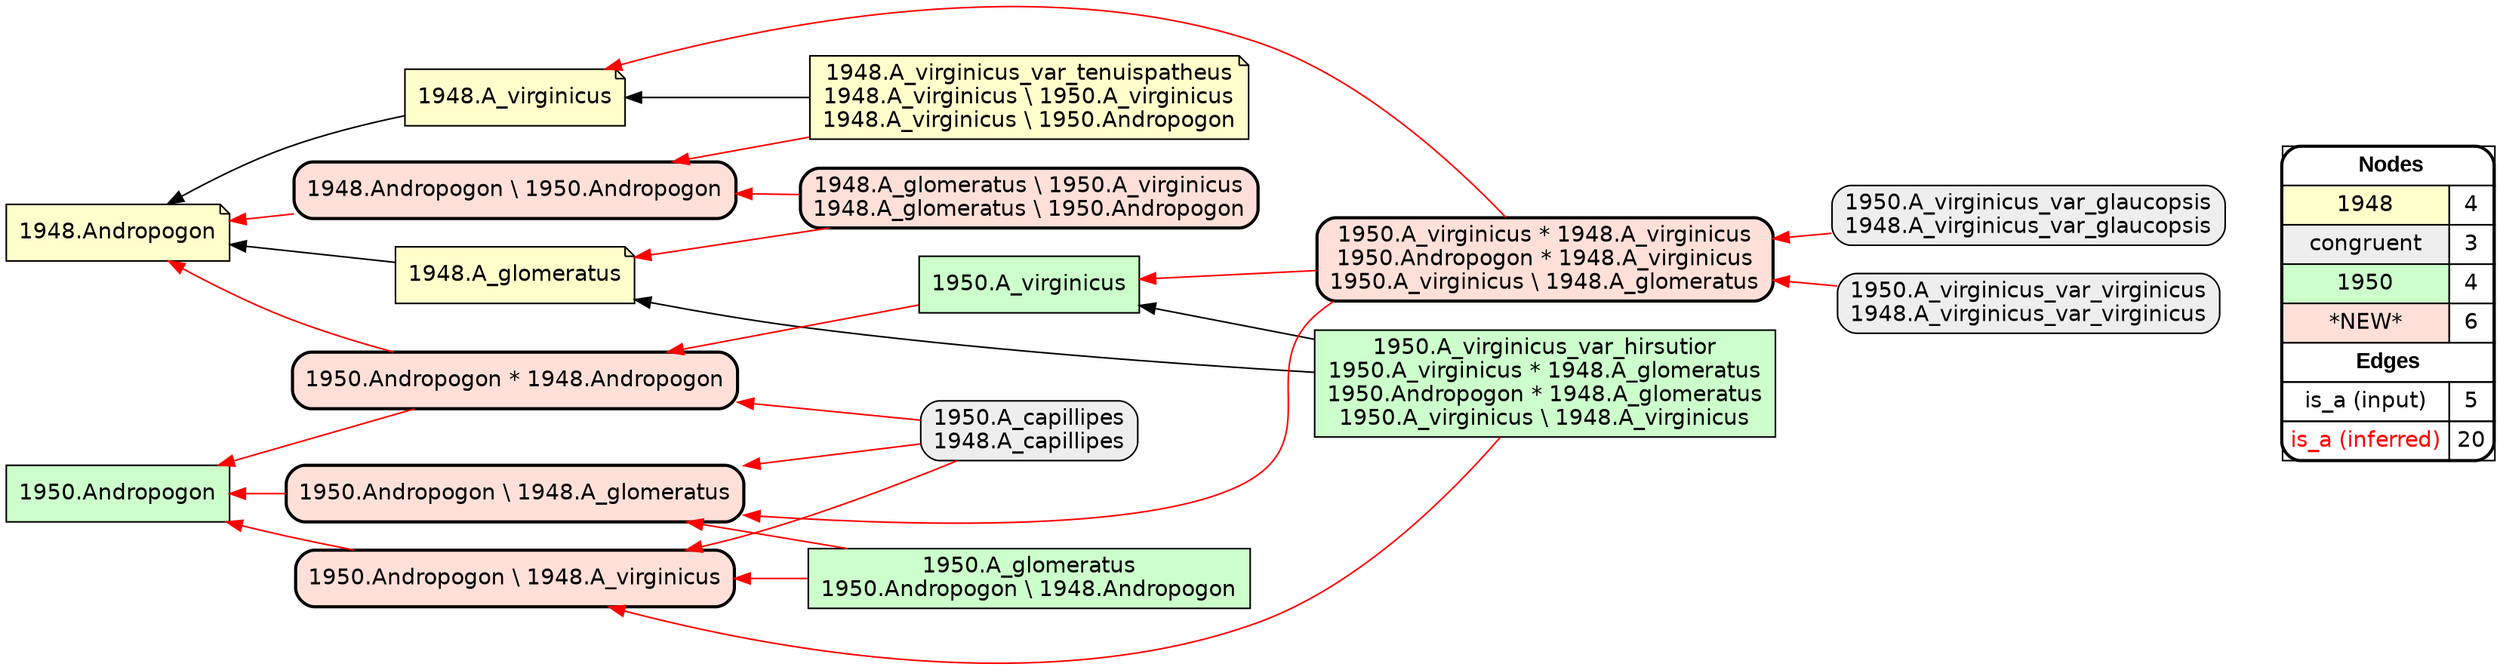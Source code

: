 digraph{
rankdir=RL
node[shape=note style=filled fillcolor="#FFFFCC" fontname="helvetica"] 
"1948.Andropogon"
"1948.A_virginicus"
"1948.A_glomeratus"
"1948.A_virginicus_var_tenuispatheus\n1948.A_virginicus \\ 1950.A_virginicus\n1948.A_virginicus \\ 1950.Andropogon"
node[shape=box style="filled,rounded" fillcolor="#EEEEEE" fontname="helvetica"] 
"1950.A_virginicus_var_glaucopsis\n1948.A_virginicus_var_glaucopsis"
"1950.A_capillipes\n1948.A_capillipes"
"1950.A_virginicus_var_virginicus\n1948.A_virginicus_var_virginicus"
node[shape=box style=filled fillcolor="#CCFFCC" fontname="helvetica"] 
"1950.A_virginicus_var_hirsutior\n1950.A_virginicus * 1948.A_glomeratus\n1950.Andropogon * 1948.A_glomeratus\n1950.A_virginicus \\ 1948.A_virginicus"
"1950.A_virginicus"
"1950.Andropogon"
"1950.A_glomeratus\n1950.Andropogon \\ 1948.Andropogon"
node[shape=box style="filled,rounded,bold" fillcolor="#FFE0D8" fontname="helvetica"] 
"1950.Andropogon * 1948.Andropogon"
"1950.A_virginicus * 1948.A_virginicus\n1950.Andropogon * 1948.A_virginicus\n1950.A_virginicus \\ 1948.A_glomeratus"
"1950.Andropogon \\ 1948.A_glomeratus"
"1948.Andropogon \\ 1950.Andropogon"
"1950.Andropogon \\ 1948.A_virginicus"
"1948.A_glomeratus \\ 1950.A_virginicus\n1948.A_glomeratus \\ 1950.Andropogon"
edge[arrowhead=normal style=dotted color="#000000" constraint=true penwidth=1]
edge[arrowhead=normal style=solid color="#000000" constraint=true penwidth=1]
"1950.A_virginicus_var_hirsutior\n1950.A_virginicus * 1948.A_glomeratus\n1950.Andropogon * 1948.A_glomeratus\n1950.A_virginicus \\ 1948.A_virginicus" -> "1950.A_virginicus"
"1948.A_virginicus_var_tenuispatheus\n1948.A_virginicus \\ 1950.A_virginicus\n1948.A_virginicus \\ 1950.Andropogon" -> "1948.A_virginicus"
"1950.A_virginicus_var_hirsutior\n1950.A_virginicus * 1948.A_glomeratus\n1950.Andropogon * 1948.A_glomeratus\n1950.A_virginicus \\ 1948.A_virginicus" -> "1948.A_glomeratus"
"1948.A_glomeratus" -> "1948.Andropogon"
"1948.A_virginicus" -> "1948.Andropogon"
edge[arrowhead=normal style=solid color="#FF0000" constraint=true penwidth=1]
"1950.A_virginicus_var_glaucopsis\n1948.A_virginicus_var_glaucopsis" -> "1950.A_virginicus * 1948.A_virginicus\n1950.Andropogon * 1948.A_virginicus\n1950.A_virginicus \\ 1948.A_glomeratus"
"1948.A_virginicus_var_tenuispatheus\n1948.A_virginicus \\ 1950.A_virginicus\n1948.A_virginicus \\ 1950.Andropogon" -> "1948.Andropogon \\ 1950.Andropogon"
"1950.Andropogon * 1948.Andropogon" -> "1948.Andropogon"
"1950.A_virginicus * 1948.A_virginicus\n1950.Andropogon * 1948.A_virginicus\n1950.A_virginicus \\ 1948.A_glomeratus" -> "1950.Andropogon \\ 1948.A_glomeratus"
"1950.A_virginicus" -> "1950.Andropogon * 1948.Andropogon"
"1950.A_virginicus * 1948.A_virginicus\n1950.Andropogon * 1948.A_virginicus\n1950.A_virginicus \\ 1948.A_glomeratus" -> "1950.A_virginicus"
"1950.Andropogon \\ 1948.A_virginicus" -> "1950.Andropogon"
"1948.Andropogon \\ 1950.Andropogon" -> "1948.Andropogon"
"1950.A_capillipes\n1948.A_capillipes" -> "1950.Andropogon * 1948.Andropogon"
"1950.A_glomeratus\n1950.Andropogon \\ 1948.Andropogon" -> "1950.Andropogon \\ 1948.A_virginicus"
"1950.A_capillipes\n1948.A_capillipes" -> "1950.Andropogon \\ 1948.A_virginicus"
"1948.A_glomeratus \\ 1950.A_virginicus\n1948.A_glomeratus \\ 1950.Andropogon" -> "1948.Andropogon \\ 1950.Andropogon"
"1950.A_capillipes\n1948.A_capillipes" -> "1950.Andropogon \\ 1948.A_glomeratus"
"1950.Andropogon \\ 1948.A_glomeratus" -> "1950.Andropogon"
"1950.A_glomeratus\n1950.Andropogon \\ 1948.Andropogon" -> "1950.Andropogon \\ 1948.A_glomeratus"
"1950.Andropogon * 1948.Andropogon" -> "1950.Andropogon"
"1950.A_virginicus * 1948.A_virginicus\n1950.Andropogon * 1948.A_virginicus\n1950.A_virginicus \\ 1948.A_glomeratus" -> "1948.A_virginicus"
"1948.A_glomeratus \\ 1950.A_virginicus\n1948.A_glomeratus \\ 1950.Andropogon" -> "1948.A_glomeratus"
"1950.A_virginicus_var_hirsutior\n1950.A_virginicus * 1948.A_glomeratus\n1950.Andropogon * 1948.A_glomeratus\n1950.A_virginicus \\ 1948.A_virginicus" -> "1950.Andropogon \\ 1948.A_virginicus"
"1950.A_virginicus_var_virginicus\n1948.A_virginicus_var_virginicus" -> "1950.A_virginicus * 1948.A_virginicus\n1950.Andropogon * 1948.A_virginicus\n1950.A_virginicus \\ 1948.A_glomeratus"
node[shape=box] 
{rank=source Legend [fillcolor= white margin=0 label=< 
 <TABLE BORDER="0" CELLBORDER="1" CELLSPACING="0" CELLPADDING="4"> 
<TR> <TD COLSPAN="2"><font face="Arial Black"> Nodes</font></TD> </TR> 
<TR> 
 <TD bgcolor="#FFFFCC" fontname="helvetica">1948</TD> 
 <TD>4</TD> 
 </TR> 
<TR> 
 <TD bgcolor="#EEEEEE" fontname="helvetica">congruent</TD> 
 <TD>3</TD> 
 </TR> 
<TR> 
 <TD bgcolor="#CCFFCC" fontname="helvetica">1950</TD> 
 <TD>4</TD> 
 </TR> 
<TR> 
 <TD bgcolor="#FFE0D8" fontname="helvetica">*NEW*</TD> 
 <TD>6</TD> 
 </TR> 
<TR> <TD COLSPAN="2"><font face = "Arial Black"> Edges </font></TD> </TR> 
<TR> 
 <TD><font color ="#000000">is_a (input)</font></TD><TD>5</TD>
</TR>
<TR> 
 <TD><font color ="#FF0000">is_a (inferred)</font></TD><TD>20</TD>
</TR>
</TABLE> 
 >] } 
}